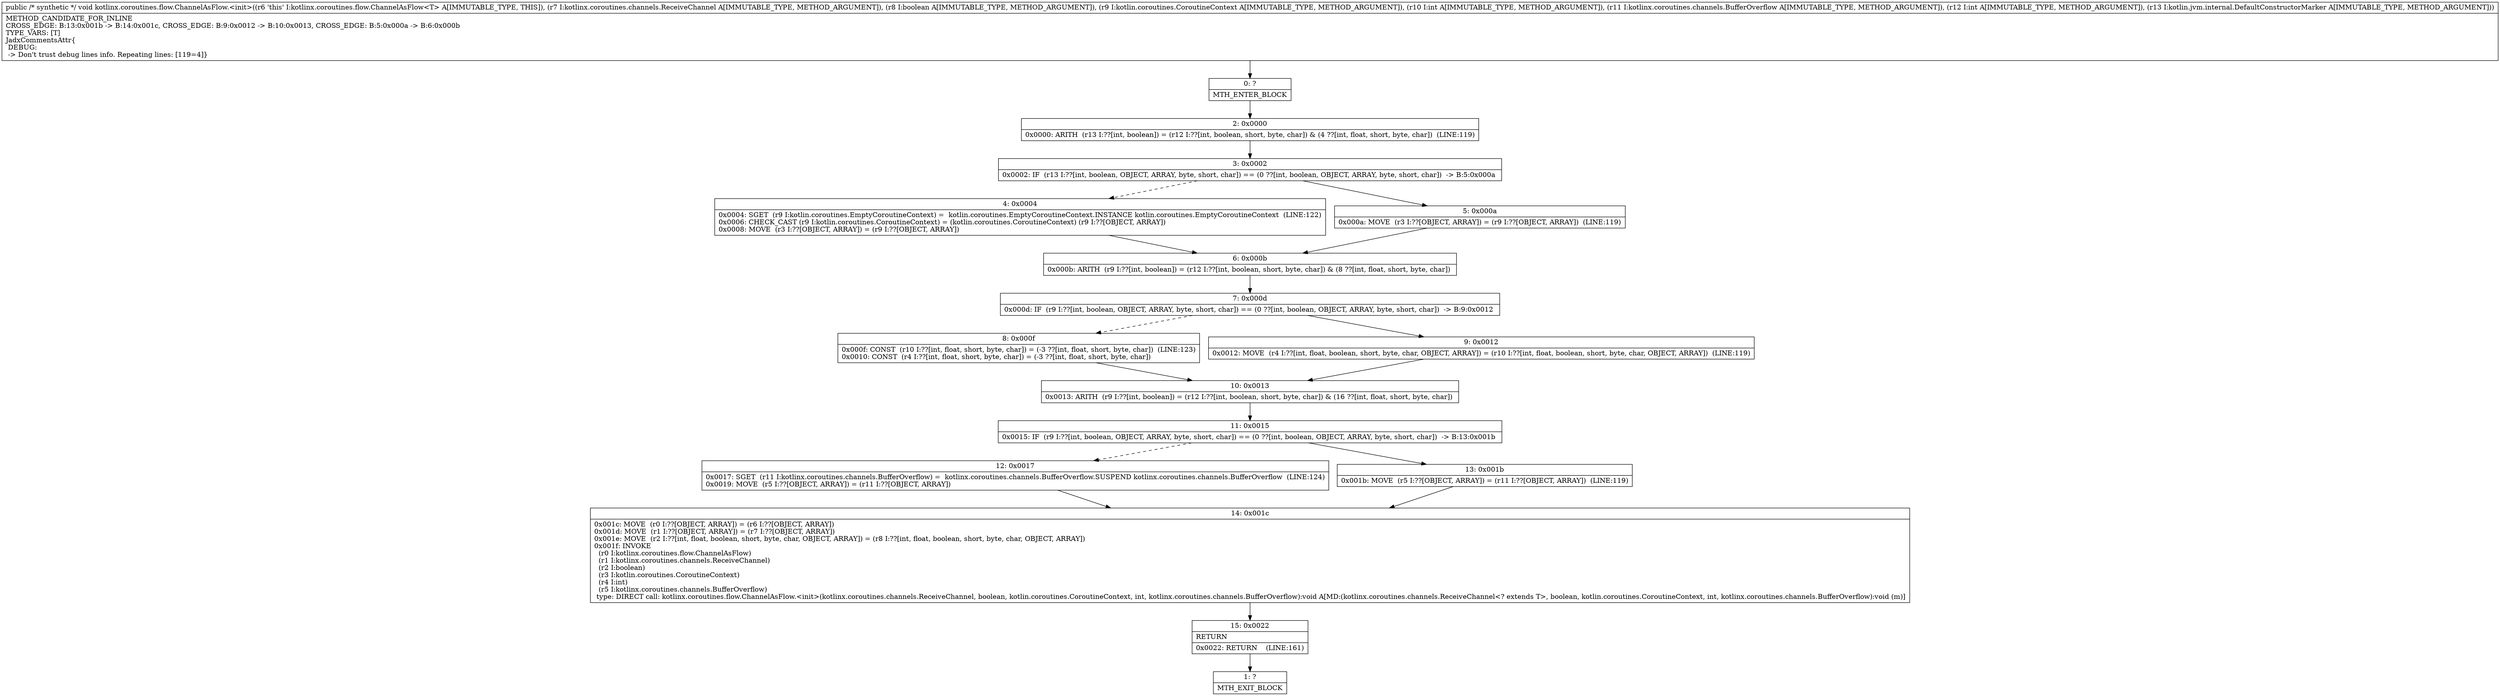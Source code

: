 digraph "CFG forkotlinx.coroutines.flow.ChannelAsFlow.\<init\>(Lkotlinx\/coroutines\/channels\/ReceiveChannel;ZLkotlin\/coroutines\/CoroutineContext;ILkotlinx\/coroutines\/channels\/BufferOverflow;ILkotlin\/jvm\/internal\/DefaultConstructorMarker;)V" {
Node_0 [shape=record,label="{0\:\ ?|MTH_ENTER_BLOCK\l}"];
Node_2 [shape=record,label="{2\:\ 0x0000|0x0000: ARITH  (r13 I:??[int, boolean]) = (r12 I:??[int, boolean, short, byte, char]) & (4 ??[int, float, short, byte, char])  (LINE:119)\l}"];
Node_3 [shape=record,label="{3\:\ 0x0002|0x0002: IF  (r13 I:??[int, boolean, OBJECT, ARRAY, byte, short, char]) == (0 ??[int, boolean, OBJECT, ARRAY, byte, short, char])  \-\> B:5:0x000a \l}"];
Node_4 [shape=record,label="{4\:\ 0x0004|0x0004: SGET  (r9 I:kotlin.coroutines.EmptyCoroutineContext) =  kotlin.coroutines.EmptyCoroutineContext.INSTANCE kotlin.coroutines.EmptyCoroutineContext  (LINE:122)\l0x0006: CHECK_CAST (r9 I:kotlin.coroutines.CoroutineContext) = (kotlin.coroutines.CoroutineContext) (r9 I:??[OBJECT, ARRAY]) \l0x0008: MOVE  (r3 I:??[OBJECT, ARRAY]) = (r9 I:??[OBJECT, ARRAY]) \l}"];
Node_6 [shape=record,label="{6\:\ 0x000b|0x000b: ARITH  (r9 I:??[int, boolean]) = (r12 I:??[int, boolean, short, byte, char]) & (8 ??[int, float, short, byte, char]) \l}"];
Node_7 [shape=record,label="{7\:\ 0x000d|0x000d: IF  (r9 I:??[int, boolean, OBJECT, ARRAY, byte, short, char]) == (0 ??[int, boolean, OBJECT, ARRAY, byte, short, char])  \-\> B:9:0x0012 \l}"];
Node_8 [shape=record,label="{8\:\ 0x000f|0x000f: CONST  (r10 I:??[int, float, short, byte, char]) = (\-3 ??[int, float, short, byte, char])  (LINE:123)\l0x0010: CONST  (r4 I:??[int, float, short, byte, char]) = (\-3 ??[int, float, short, byte, char]) \l}"];
Node_10 [shape=record,label="{10\:\ 0x0013|0x0013: ARITH  (r9 I:??[int, boolean]) = (r12 I:??[int, boolean, short, byte, char]) & (16 ??[int, float, short, byte, char]) \l}"];
Node_11 [shape=record,label="{11\:\ 0x0015|0x0015: IF  (r9 I:??[int, boolean, OBJECT, ARRAY, byte, short, char]) == (0 ??[int, boolean, OBJECT, ARRAY, byte, short, char])  \-\> B:13:0x001b \l}"];
Node_12 [shape=record,label="{12\:\ 0x0017|0x0017: SGET  (r11 I:kotlinx.coroutines.channels.BufferOverflow) =  kotlinx.coroutines.channels.BufferOverflow.SUSPEND kotlinx.coroutines.channels.BufferOverflow  (LINE:124)\l0x0019: MOVE  (r5 I:??[OBJECT, ARRAY]) = (r11 I:??[OBJECT, ARRAY]) \l}"];
Node_14 [shape=record,label="{14\:\ 0x001c|0x001c: MOVE  (r0 I:??[OBJECT, ARRAY]) = (r6 I:??[OBJECT, ARRAY]) \l0x001d: MOVE  (r1 I:??[OBJECT, ARRAY]) = (r7 I:??[OBJECT, ARRAY]) \l0x001e: MOVE  (r2 I:??[int, float, boolean, short, byte, char, OBJECT, ARRAY]) = (r8 I:??[int, float, boolean, short, byte, char, OBJECT, ARRAY]) \l0x001f: INVOKE  \l  (r0 I:kotlinx.coroutines.flow.ChannelAsFlow)\l  (r1 I:kotlinx.coroutines.channels.ReceiveChannel)\l  (r2 I:boolean)\l  (r3 I:kotlin.coroutines.CoroutineContext)\l  (r4 I:int)\l  (r5 I:kotlinx.coroutines.channels.BufferOverflow)\l type: DIRECT call: kotlinx.coroutines.flow.ChannelAsFlow.\<init\>(kotlinx.coroutines.channels.ReceiveChannel, boolean, kotlin.coroutines.CoroutineContext, int, kotlinx.coroutines.channels.BufferOverflow):void A[MD:(kotlinx.coroutines.channels.ReceiveChannel\<? extends T\>, boolean, kotlin.coroutines.CoroutineContext, int, kotlinx.coroutines.channels.BufferOverflow):void (m)]\l}"];
Node_15 [shape=record,label="{15\:\ 0x0022|RETURN\l|0x0022: RETURN    (LINE:161)\l}"];
Node_1 [shape=record,label="{1\:\ ?|MTH_EXIT_BLOCK\l}"];
Node_13 [shape=record,label="{13\:\ 0x001b|0x001b: MOVE  (r5 I:??[OBJECT, ARRAY]) = (r11 I:??[OBJECT, ARRAY])  (LINE:119)\l}"];
Node_9 [shape=record,label="{9\:\ 0x0012|0x0012: MOVE  (r4 I:??[int, float, boolean, short, byte, char, OBJECT, ARRAY]) = (r10 I:??[int, float, boolean, short, byte, char, OBJECT, ARRAY])  (LINE:119)\l}"];
Node_5 [shape=record,label="{5\:\ 0x000a|0x000a: MOVE  (r3 I:??[OBJECT, ARRAY]) = (r9 I:??[OBJECT, ARRAY])  (LINE:119)\l}"];
MethodNode[shape=record,label="{public \/* synthetic *\/ void kotlinx.coroutines.flow.ChannelAsFlow.\<init\>((r6 'this' I:kotlinx.coroutines.flow.ChannelAsFlow\<T\> A[IMMUTABLE_TYPE, THIS]), (r7 I:kotlinx.coroutines.channels.ReceiveChannel A[IMMUTABLE_TYPE, METHOD_ARGUMENT]), (r8 I:boolean A[IMMUTABLE_TYPE, METHOD_ARGUMENT]), (r9 I:kotlin.coroutines.CoroutineContext A[IMMUTABLE_TYPE, METHOD_ARGUMENT]), (r10 I:int A[IMMUTABLE_TYPE, METHOD_ARGUMENT]), (r11 I:kotlinx.coroutines.channels.BufferOverflow A[IMMUTABLE_TYPE, METHOD_ARGUMENT]), (r12 I:int A[IMMUTABLE_TYPE, METHOD_ARGUMENT]), (r13 I:kotlin.jvm.internal.DefaultConstructorMarker A[IMMUTABLE_TYPE, METHOD_ARGUMENT]))  | METHOD_CANDIDATE_FOR_INLINE\lCROSS_EDGE: B:13:0x001b \-\> B:14:0x001c, CROSS_EDGE: B:9:0x0012 \-\> B:10:0x0013, CROSS_EDGE: B:5:0x000a \-\> B:6:0x000b\lTYPE_VARS: [T]\lJadxCommentsAttr\{\l DEBUG: \l \-\> Don't trust debug lines info. Repeating lines: [119=4]\}\l}"];
MethodNode -> Node_0;Node_0 -> Node_2;
Node_2 -> Node_3;
Node_3 -> Node_4[style=dashed];
Node_3 -> Node_5;
Node_4 -> Node_6;
Node_6 -> Node_7;
Node_7 -> Node_8[style=dashed];
Node_7 -> Node_9;
Node_8 -> Node_10;
Node_10 -> Node_11;
Node_11 -> Node_12[style=dashed];
Node_11 -> Node_13;
Node_12 -> Node_14;
Node_14 -> Node_15;
Node_15 -> Node_1;
Node_13 -> Node_14;
Node_9 -> Node_10;
Node_5 -> Node_6;
}

